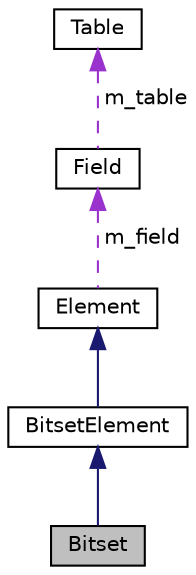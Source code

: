 digraph "Bitset"
{
  edge [fontname="Helvetica",fontsize="10",labelfontname="Helvetica",labelfontsize="10"];
  node [fontname="Helvetica",fontsize="10",shape=record];
  Node1 [label="Bitset",height=0.2,width=0.4,color="black", fillcolor="grey75", style="filled", fontcolor="black"];
  Node2 -> Node1 [dir="back",color="midnightblue",fontsize="10",style="solid"];
  Node2 [label="BitsetElement",height=0.2,width=0.4,color="black", fillcolor="white", style="filled",URL="$classBitsetElement.html"];
  Node3 -> Node2 [dir="back",color="midnightblue",fontsize="10",style="solid"];
  Node3 [label="Element",height=0.2,width=0.4,color="black", fillcolor="white", style="filled",URL="$classElement.html"];
  Node4 -> Node3 [dir="back",color="darkorchid3",fontsize="10",style="dashed",label=" m_field" ];
  Node4 [label="Field",height=0.2,width=0.4,color="black", fillcolor="white", style="filled",URL="$classField.html"];
  Node5 -> Node4 [dir="back",color="darkorchid3",fontsize="10",style="dashed",label=" m_table" ];
  Node5 [label="Table",height=0.2,width=0.4,color="black", fillcolor="white", style="filled",URL="$classTable.html"];
}
